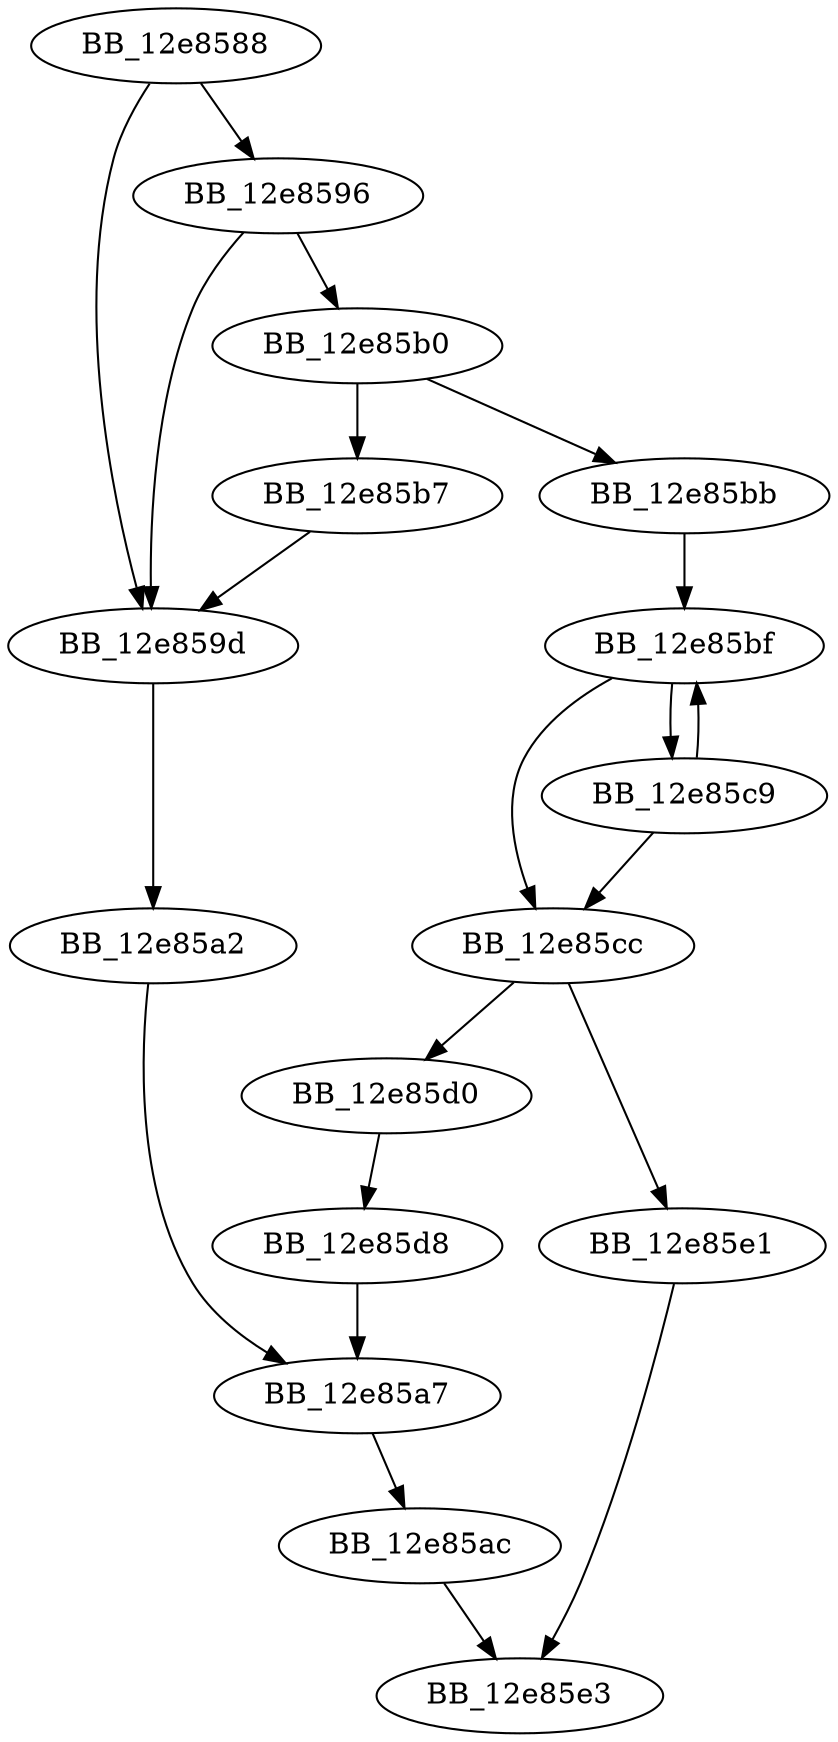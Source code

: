 DiGraph _strcpy_s{
BB_12e8588->BB_12e8596
BB_12e8588->BB_12e859d
BB_12e8596->BB_12e859d
BB_12e8596->BB_12e85b0
BB_12e859d->BB_12e85a2
BB_12e85a2->BB_12e85a7
BB_12e85a7->BB_12e85ac
BB_12e85ac->BB_12e85e3
BB_12e85b0->BB_12e85b7
BB_12e85b0->BB_12e85bb
BB_12e85b7->BB_12e859d
BB_12e85bb->BB_12e85bf
BB_12e85bf->BB_12e85c9
BB_12e85bf->BB_12e85cc
BB_12e85c9->BB_12e85bf
BB_12e85c9->BB_12e85cc
BB_12e85cc->BB_12e85d0
BB_12e85cc->BB_12e85e1
BB_12e85d0->BB_12e85d8
BB_12e85d8->BB_12e85a7
BB_12e85e1->BB_12e85e3
}
